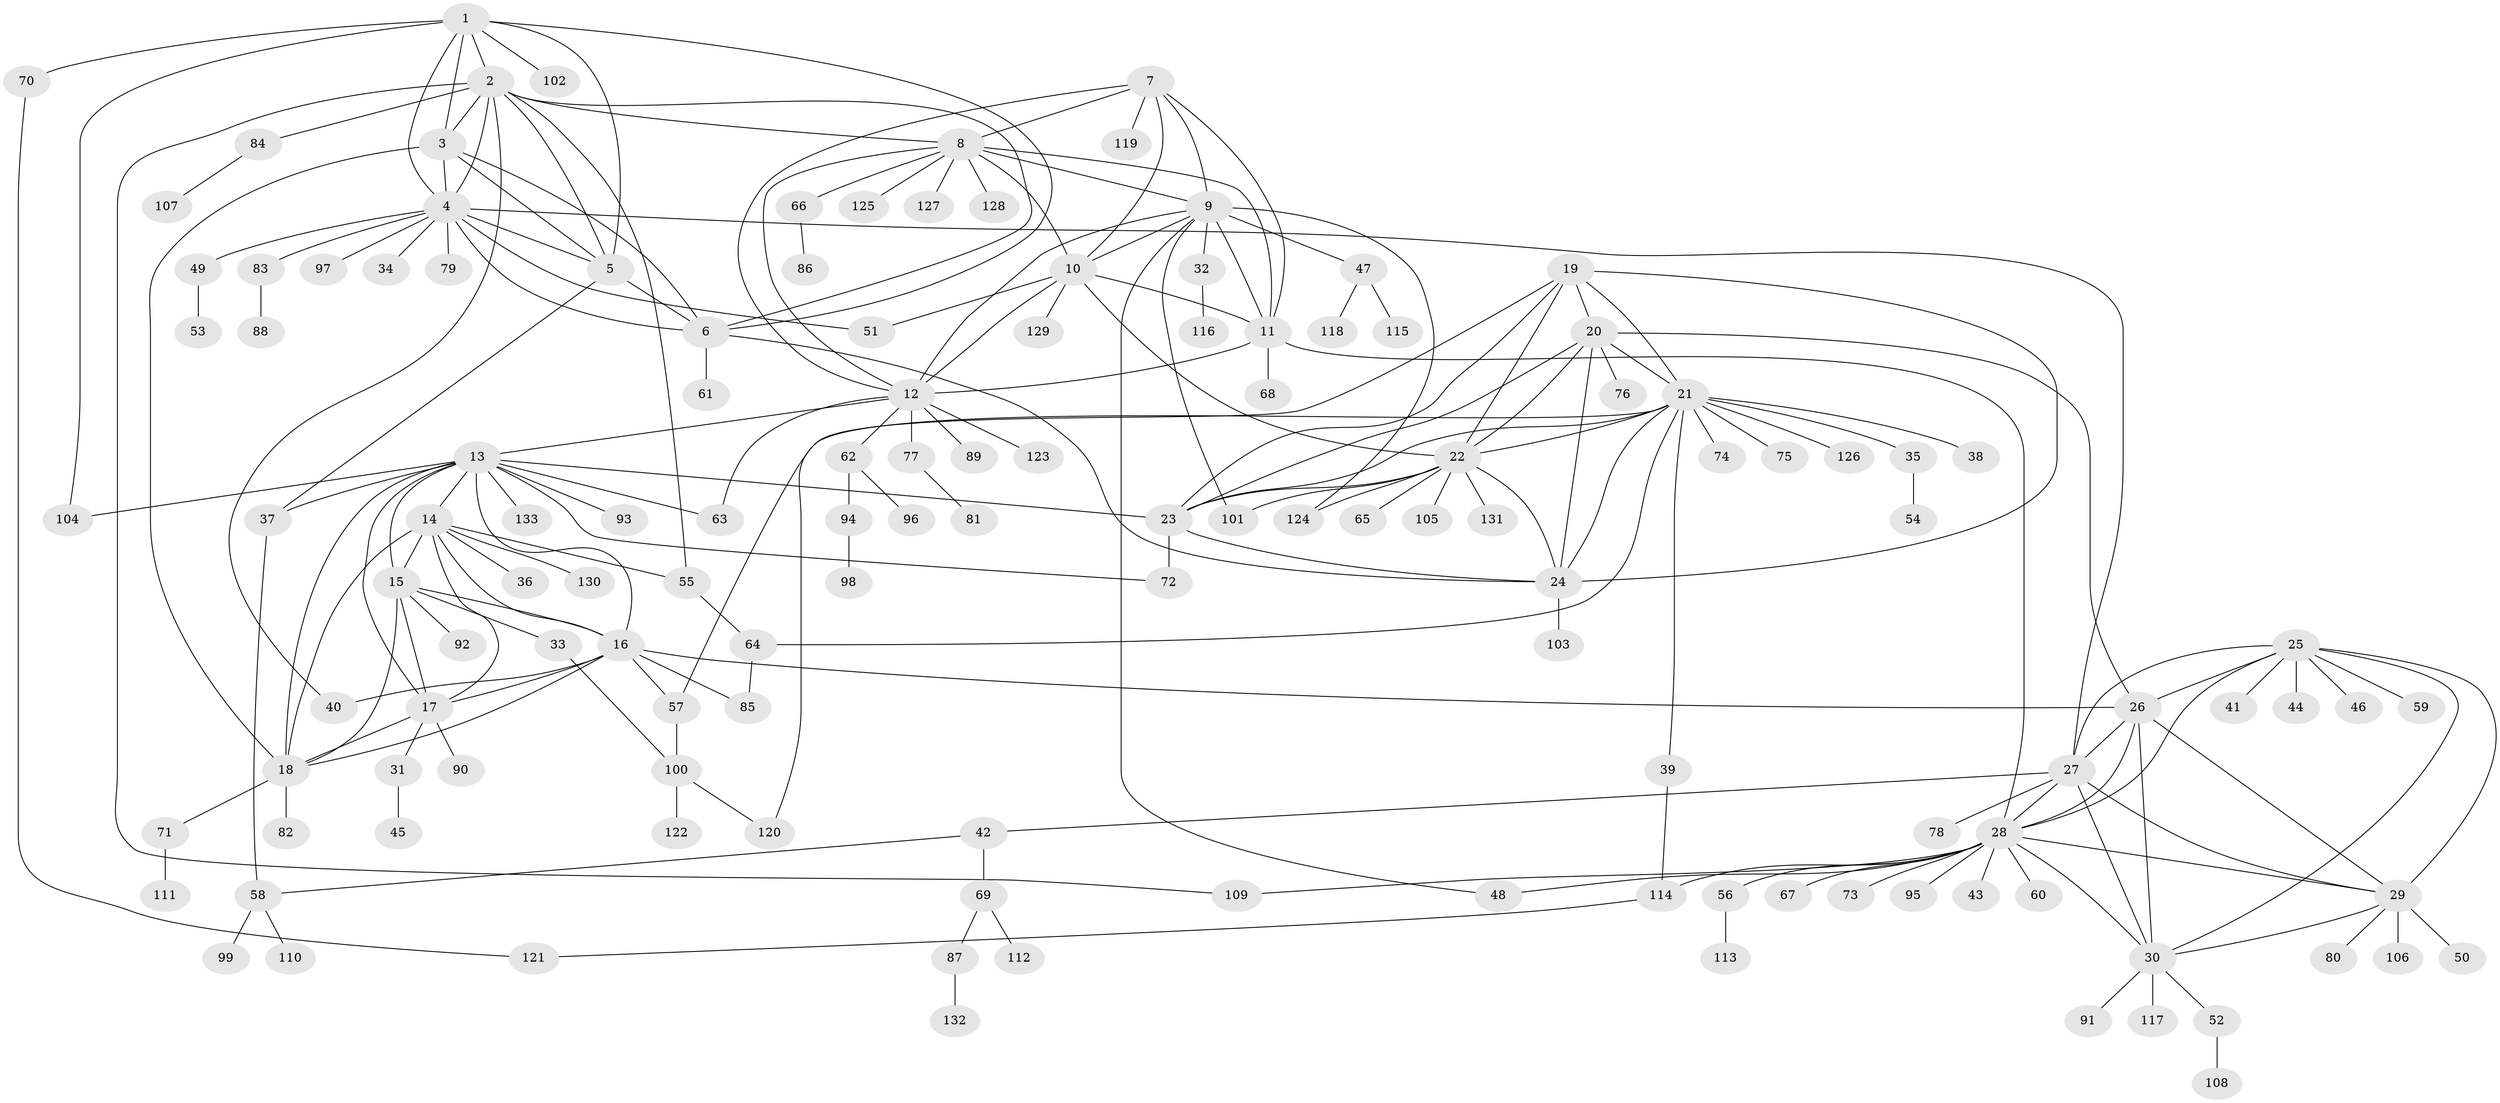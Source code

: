 // coarse degree distribution, {3: 0.030303030303030304, 5: 0.030303030303030304, 7: 0.030303030303030304, 6: 0.015151515151515152, 1: 0.7878787878787878, 13: 0.015151515151515152, 2: 0.045454545454545456, 12: 0.030303030303030304, 23: 0.015151515151515152}
// Generated by graph-tools (version 1.1) at 2025/58/03/04/25 21:58:08]
// undirected, 133 vertices, 207 edges
graph export_dot {
graph [start="1"]
  node [color=gray90,style=filled];
  1;
  2;
  3;
  4;
  5;
  6;
  7;
  8;
  9;
  10;
  11;
  12;
  13;
  14;
  15;
  16;
  17;
  18;
  19;
  20;
  21;
  22;
  23;
  24;
  25;
  26;
  27;
  28;
  29;
  30;
  31;
  32;
  33;
  34;
  35;
  36;
  37;
  38;
  39;
  40;
  41;
  42;
  43;
  44;
  45;
  46;
  47;
  48;
  49;
  50;
  51;
  52;
  53;
  54;
  55;
  56;
  57;
  58;
  59;
  60;
  61;
  62;
  63;
  64;
  65;
  66;
  67;
  68;
  69;
  70;
  71;
  72;
  73;
  74;
  75;
  76;
  77;
  78;
  79;
  80;
  81;
  82;
  83;
  84;
  85;
  86;
  87;
  88;
  89;
  90;
  91;
  92;
  93;
  94;
  95;
  96;
  97;
  98;
  99;
  100;
  101;
  102;
  103;
  104;
  105;
  106;
  107;
  108;
  109;
  110;
  111;
  112;
  113;
  114;
  115;
  116;
  117;
  118;
  119;
  120;
  121;
  122;
  123;
  124;
  125;
  126;
  127;
  128;
  129;
  130;
  131;
  132;
  133;
  1 -- 2;
  1 -- 3;
  1 -- 4;
  1 -- 5;
  1 -- 6;
  1 -- 70;
  1 -- 102;
  1 -- 104;
  2 -- 3;
  2 -- 4;
  2 -- 5;
  2 -- 6;
  2 -- 8;
  2 -- 40;
  2 -- 55;
  2 -- 84;
  2 -- 109;
  3 -- 4;
  3 -- 5;
  3 -- 6;
  3 -- 18;
  4 -- 5;
  4 -- 6;
  4 -- 27;
  4 -- 34;
  4 -- 49;
  4 -- 51;
  4 -- 79;
  4 -- 83;
  4 -- 97;
  5 -- 6;
  5 -- 37;
  6 -- 24;
  6 -- 61;
  7 -- 8;
  7 -- 9;
  7 -- 10;
  7 -- 11;
  7 -- 12;
  7 -- 119;
  8 -- 9;
  8 -- 10;
  8 -- 11;
  8 -- 12;
  8 -- 66;
  8 -- 125;
  8 -- 127;
  8 -- 128;
  9 -- 10;
  9 -- 11;
  9 -- 12;
  9 -- 32;
  9 -- 47;
  9 -- 48;
  9 -- 101;
  9 -- 124;
  10 -- 11;
  10 -- 12;
  10 -- 22;
  10 -- 51;
  10 -- 129;
  11 -- 12;
  11 -- 28;
  11 -- 68;
  12 -- 13;
  12 -- 62;
  12 -- 63;
  12 -- 77;
  12 -- 89;
  12 -- 123;
  13 -- 14;
  13 -- 15;
  13 -- 16;
  13 -- 17;
  13 -- 18;
  13 -- 23;
  13 -- 37;
  13 -- 63;
  13 -- 72;
  13 -- 93;
  13 -- 104;
  13 -- 133;
  14 -- 15;
  14 -- 16;
  14 -- 17;
  14 -- 18;
  14 -- 36;
  14 -- 55;
  14 -- 130;
  15 -- 16;
  15 -- 17;
  15 -- 18;
  15 -- 33;
  15 -- 92;
  16 -- 17;
  16 -- 18;
  16 -- 26;
  16 -- 40;
  16 -- 57;
  16 -- 85;
  17 -- 18;
  17 -- 31;
  17 -- 90;
  18 -- 71;
  18 -- 82;
  19 -- 20;
  19 -- 21;
  19 -- 22;
  19 -- 23;
  19 -- 24;
  19 -- 120;
  20 -- 21;
  20 -- 22;
  20 -- 23;
  20 -- 24;
  20 -- 26;
  20 -- 76;
  21 -- 22;
  21 -- 23;
  21 -- 24;
  21 -- 35;
  21 -- 38;
  21 -- 39;
  21 -- 57;
  21 -- 64;
  21 -- 74;
  21 -- 75;
  21 -- 126;
  22 -- 23;
  22 -- 24;
  22 -- 65;
  22 -- 101;
  22 -- 105;
  22 -- 124;
  22 -- 131;
  23 -- 24;
  23 -- 72;
  24 -- 103;
  25 -- 26;
  25 -- 27;
  25 -- 28;
  25 -- 29;
  25 -- 30;
  25 -- 41;
  25 -- 44;
  25 -- 46;
  25 -- 59;
  26 -- 27;
  26 -- 28;
  26 -- 29;
  26 -- 30;
  27 -- 28;
  27 -- 29;
  27 -- 30;
  27 -- 42;
  27 -- 78;
  28 -- 29;
  28 -- 30;
  28 -- 43;
  28 -- 48;
  28 -- 56;
  28 -- 60;
  28 -- 67;
  28 -- 73;
  28 -- 95;
  28 -- 109;
  28 -- 114;
  29 -- 30;
  29 -- 50;
  29 -- 80;
  29 -- 106;
  30 -- 52;
  30 -- 91;
  30 -- 117;
  31 -- 45;
  32 -- 116;
  33 -- 100;
  35 -- 54;
  37 -- 58;
  39 -- 114;
  42 -- 58;
  42 -- 69;
  47 -- 115;
  47 -- 118;
  49 -- 53;
  52 -- 108;
  55 -- 64;
  56 -- 113;
  57 -- 100;
  58 -- 99;
  58 -- 110;
  62 -- 94;
  62 -- 96;
  64 -- 85;
  66 -- 86;
  69 -- 87;
  69 -- 112;
  70 -- 121;
  71 -- 111;
  77 -- 81;
  83 -- 88;
  84 -- 107;
  87 -- 132;
  94 -- 98;
  100 -- 120;
  100 -- 122;
  114 -- 121;
}
